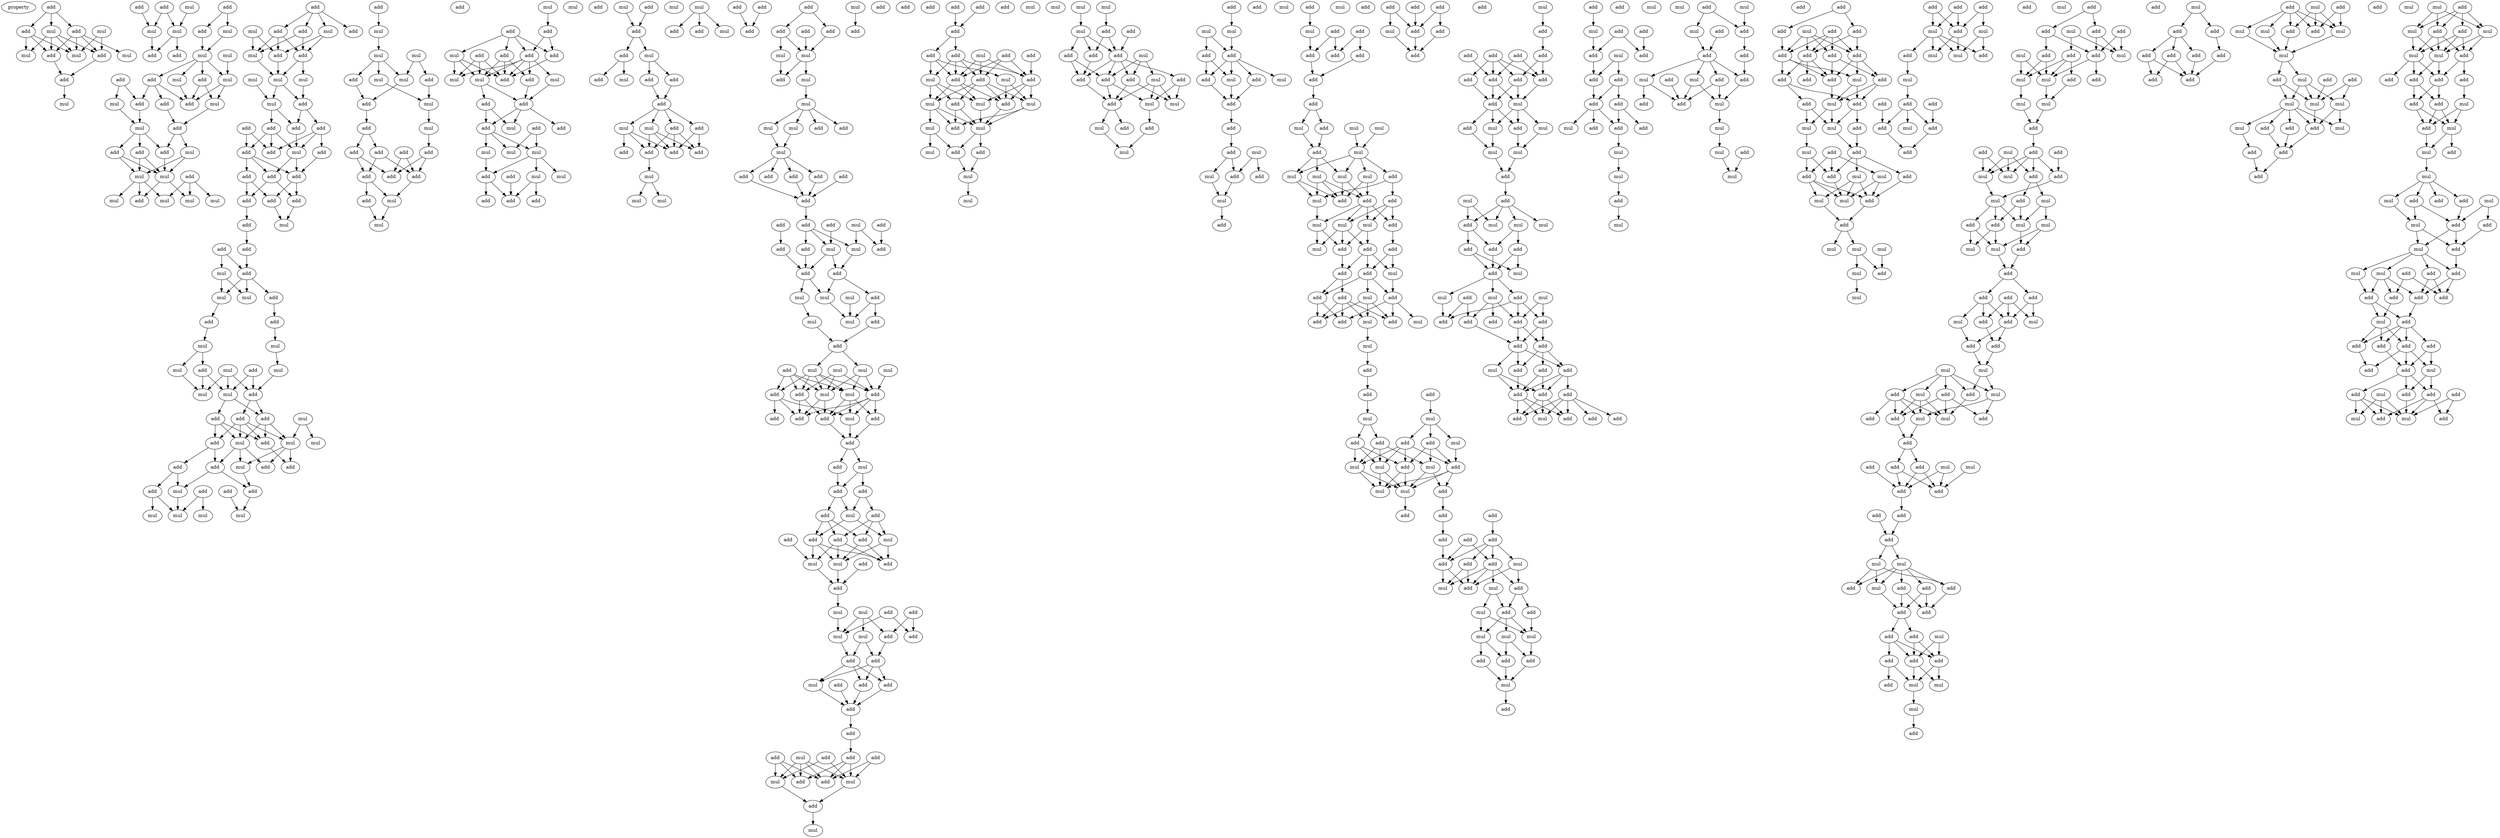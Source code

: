 digraph {
    node [fontcolor=black]
    property [mul=2,lf=1.3]
    0 [ label = add ];
    1 [ label = mul ];
    2 [ label = mul ];
    3 [ label = add ];
    4 [ label = add ];
    5 [ label = add ];
    6 [ label = mul ];
    7 [ label = add ];
    8 [ label = mul ];
    9 [ label = mul ];
    10 [ label = add ];
    11 [ label = mul ];
    12 [ label = add ];
    13 [ label = mul ];
    14 [ label = add ];
    15 [ label = mul ];
    16 [ label = mul ];
    17 [ label = add ];
    18 [ label = add ];
    19 [ label = add ];
    20 [ label = add ];
    21 [ label = mul ];
    22 [ label = mul ];
    23 [ label = mul ];
    24 [ label = add ];
    25 [ label = add ];
    26 [ label = mul ];
    27 [ label = add ];
    28 [ label = mul ];
    29 [ label = add ];
    30 [ label = add ];
    31 [ label = mul ];
    32 [ label = add ];
    33 [ label = mul ];
    34 [ label = mul ];
    35 [ label = add ];
    36 [ label = add ];
    37 [ label = add ];
    38 [ label = add ];
    39 [ label = mul ];
    40 [ label = add ];
    41 [ label = mul ];
    42 [ label = mul ];
    43 [ label = add ];
    44 [ label = mul ];
    45 [ label = mul ];
    46 [ label = mul ];
    47 [ label = mul ];
    48 [ label = add ];
    49 [ label = mul ];
    50 [ label = add ];
    51 [ label = add ];
    52 [ label = mul ];
    53 [ label = add ];
    54 [ label = add ];
    55 [ label = mul ];
    56 [ label = add ];
    57 [ label = mul ];
    58 [ label = mul ];
    59 [ label = mul ];
    60 [ label = mul ];
    61 [ label = add ];
    62 [ label = add ];
    63 [ label = add ];
    64 [ label = add ];
    65 [ label = add ];
    66 [ label = add ];
    67 [ label = add ];
    68 [ label = mul ];
    69 [ label = add ];
    70 [ label = add ];
    71 [ label = add ];
    72 [ label = add ];
    73 [ label = add ];
    74 [ label = add ];
    75 [ label = add ];
    76 [ label = add ];
    77 [ label = mul ];
    78 [ label = add ];
    79 [ label = add ];
    80 [ label = mul ];
    81 [ label = add ];
    82 [ label = mul ];
    83 [ label = mul ];
    84 [ label = add ];
    85 [ label = add ];
    86 [ label = add ];
    87 [ label = mul ];
    88 [ label = mul ];
    89 [ label = add ];
    90 [ label = mul ];
    91 [ label = mul ];
    92 [ label = add ];
    93 [ label = mul ];
    94 [ label = mul ];
    95 [ label = mul ];
    96 [ label = add ];
    97 [ label = add ];
    98 [ label = mul ];
    99 [ label = add ];
    100 [ label = add ];
    101 [ label = add ];
    102 [ label = mul ];
    103 [ label = mul ];
    104 [ label = mul ];
    105 [ label = add ];
    106 [ label = mul ];
    107 [ label = add ];
    108 [ label = add ];
    109 [ label = add ];
    110 [ label = add ];
    111 [ label = add ];
    112 [ label = add ];
    113 [ label = add ];
    114 [ label = mul ];
    115 [ label = add ];
    116 [ label = mul ];
    117 [ label = mul ];
    118 [ label = mul ];
    119 [ label = mul ];
    120 [ label = add ];
    121 [ label = mul ];
    122 [ label = add ];
    123 [ label = mul ];
    124 [ label = mul ];
    125 [ label = add ];
    126 [ label = mul ];
    127 [ label = mul ];
    128 [ label = add ];
    129 [ label = add ];
    130 [ label = mul ];
    131 [ label = add ];
    132 [ label = mul ];
    133 [ label = add ];
    134 [ label = add ];
    135 [ label = add ];
    136 [ label = add ];
    137 [ label = add ];
    138 [ label = add ];
    139 [ label = add ];
    140 [ label = mul ];
    141 [ label = add ];
    142 [ label = mul ];
    143 [ label = mul ];
    144 [ label = add ];
    145 [ label = add ];
    146 [ label = mul ];
    147 [ label = add ];
    148 [ label = add ];
    149 [ label = mul ];
    150 [ label = add ];
    151 [ label = add ];
    152 [ label = mul ];
    153 [ label = add ];
    154 [ label = add ];
    155 [ label = mul ];
    156 [ label = mul ];
    157 [ label = add ];
    158 [ label = add ];
    159 [ label = add ];
    160 [ label = add ];
    161 [ label = mul ];
    162 [ label = add ];
    163 [ label = mul ];
    164 [ label = mul ];
    165 [ label = mul ];
    166 [ label = mul ];
    167 [ label = add ];
    168 [ label = add ];
    169 [ label = mul ];
    170 [ label = add ];
    171 [ label = add ];
    172 [ label = add ];
    173 [ label = add ];
    174 [ label = mul ];
    175 [ label = add ];
    176 [ label = add ];
    177 [ label = add ];
    178 [ label = mul ];
    179 [ label = add ];
    180 [ label = add ];
    181 [ label = mul ];
    182 [ label = add ];
    183 [ label = add ];
    184 [ label = add ];
    185 [ label = mul ];
    186 [ label = mul ];
    187 [ label = add ];
    188 [ label = add ];
    189 [ label = add ];
    190 [ label = add ];
    191 [ label = add ];
    192 [ label = mul ];
    193 [ label = mul ];
    194 [ label = mul ];
    195 [ label = mul ];
    196 [ label = mul ];
    197 [ label = add ];
    198 [ label = add ];
    199 [ label = add ];
    200 [ label = mul ];
    201 [ label = add ];
    202 [ label = add ];
    203 [ label = add ];
    204 [ label = mul ];
    205 [ label = add ];
    206 [ label = add ];
    207 [ label = add ];
    208 [ label = add ];
    209 [ label = mul ];
    210 [ label = mul ];
    211 [ label = add ];
    212 [ label = mul ];
    213 [ label = mul ];
    214 [ label = mul ];
    215 [ label = add ];
    216 [ label = add ];
    217 [ label = mul ];
    218 [ label = add ];
    219 [ label = mul ];
    220 [ label = add ];
    221 [ label = add ];
    222 [ label = add ];
    223 [ label = add ];
    224 [ label = add ];
    225 [ label = add ];
    226 [ label = add ];
    227 [ label = add ];
    228 [ label = add ];
    229 [ label = mul ];
    230 [ label = add ];
    231 [ label = mul ];
    232 [ label = add ];
    233 [ label = add ];
    234 [ label = add ];
    235 [ label = mul ];
    236 [ label = add ];
    237 [ label = add ];
    238 [ label = mul ];
    239 [ label = mul ];
    240 [ label = add ];
    241 [ label = add ];
    242 [ label = mul ];
    243 [ label = mul ];
    244 [ label = add ];
    245 [ label = mul ];
    246 [ label = add ];
    247 [ label = add ];
    248 [ label = mul ];
    249 [ label = mul ];
    250 [ label = mul ];
    251 [ label = mul ];
    252 [ label = add ];
    253 [ label = mul ];
    254 [ label = add ];
    255 [ label = add ];
    256 [ label = mul ];
    257 [ label = add ];
    258 [ label = mul ];
    259 [ label = add ];
    260 [ label = add ];
    261 [ label = add ];
    262 [ label = add ];
    263 [ label = add ];
    264 [ label = mul ];
    265 [ label = add ];
    266 [ label = add ];
    267 [ label = add ];
    268 [ label = add ];
    269 [ label = mul ];
    270 [ label = add ];
    271 [ label = add ];
    272 [ label = add ];
    273 [ label = add ];
    274 [ label = mul ];
    275 [ label = mul ];
    276 [ label = mul ];
    277 [ label = add ];
    278 [ label = add ];
    279 [ label = add ];
    280 [ label = add ];
    281 [ label = mul ];
    282 [ label = add ];
    283 [ label = mul ];
    284 [ label = add ];
    285 [ label = add ];
    286 [ label = mul ];
    287 [ label = mul ];
    288 [ label = add ];
    289 [ label = add ];
    290 [ label = add ];
    291 [ label = add ];
    292 [ label = mul ];
    293 [ label = add ];
    294 [ label = add ];
    295 [ label = add ];
    296 [ label = add ];
    297 [ label = add ];
    298 [ label = mul ];
    299 [ label = add ];
    300 [ label = add ];
    301 [ label = add ];
    302 [ label = mul ];
    303 [ label = add ];
    304 [ label = mul ];
    305 [ label = add ];
    306 [ label = add ];
    307 [ label = mul ];
    308 [ label = add ];
    309 [ label = add ];
    310 [ label = add ];
    311 [ label = add ];
    312 [ label = mul ];
    313 [ label = add ];
    314 [ label = add ];
    315 [ label = add ];
    316 [ label = add ];
    317 [ label = mul ];
    318 [ label = mul ];
    319 [ label = add ];
    320 [ label = add ];
    321 [ label = mul ];
    322 [ label = add ];
    323 [ label = mul ];
    324 [ label = add ];
    325 [ label = mul ];
    326 [ label = add ];
    327 [ label = mul ];
    328 [ label = mul ];
    329 [ label = add ];
    330 [ label = mul ];
    331 [ label = add ];
    332 [ label = add ];
    333 [ label = mul ];
    334 [ label = mul ];
    335 [ label = mul ];
    336 [ label = mul ];
    337 [ label = mul ];
    338 [ label = mul ];
    339 [ label = add ];
    340 [ label = mul ];
    341 [ label = add ];
    342 [ label = add ];
    343 [ label = add ];
    344 [ label = mul ];
    345 [ label = add ];
    346 [ label = add ];
    347 [ label = add ];
    348 [ label = add ];
    349 [ label = add ];
    350 [ label = mul ];
    351 [ label = mul ];
    352 [ label = mul ];
    353 [ label = add ];
    354 [ label = add ];
    355 [ label = add ];
    356 [ label = mul ];
    357 [ label = mul ];
    358 [ label = add ];
    359 [ label = mul ];
    360 [ label = mul ];
    361 [ label = add ];
    362 [ label = add ];
    363 [ label = add ];
    364 [ label = add ];
    365 [ label = mul ];
    366 [ label = mul ];
    367 [ label = add ];
    368 [ label = add ];
    369 [ label = add ];
    370 [ label = mul ];
    371 [ label = mul ];
    372 [ label = add ];
    373 [ label = mul ];
    374 [ label = add ];
    375 [ label = add ];
    376 [ label = mul ];
    377 [ label = add ];
    378 [ label = add ];
    379 [ label = mul ];
    380 [ label = add ];
    381 [ label = add ];
    382 [ label = mul ];
    383 [ label = add ];
    384 [ label = add ];
    385 [ label = add ];
    386 [ label = add ];
    387 [ label = add ];
    388 [ label = mul ];
    389 [ label = add ];
    390 [ label = mul ];
    391 [ label = mul ];
    392 [ label = mul ];
    393 [ label = add ];
    394 [ label = mul ];
    395 [ label = mul ];
    396 [ label = mul ];
    397 [ label = mul ];
    398 [ label = add ];
    399 [ label = add ];
    400 [ label = add ];
    401 [ label = add ];
    402 [ label = mul ];
    403 [ label = mul ];
    404 [ label = mul ];
    405 [ label = add ];
    406 [ label = mul ];
    407 [ label = add ];
    408 [ label = add ];
    409 [ label = mul ];
    410 [ label = add ];
    411 [ label = add ];
    412 [ label = mul ];
    413 [ label = add ];
    414 [ label = add ];
    415 [ label = add ];
    416 [ label = add ];
    417 [ label = mul ];
    418 [ label = mul ];
    419 [ label = mul ];
    420 [ label = add ];
    421 [ label = add ];
    422 [ label = add ];
    423 [ label = mul ];
    424 [ label = add ];
    425 [ label = add ];
    426 [ label = add ];
    427 [ label = mul ];
    428 [ label = mul ];
    429 [ label = mul ];
    430 [ label = add ];
    431 [ label = add ];
    432 [ label = add ];
    433 [ label = add ];
    434 [ label = mul ];
    435 [ label = mul ];
    436 [ label = add ];
    437 [ label = mul ];
    438 [ label = add ];
    439 [ label = mul ];
    440 [ label = add ];
    441 [ label = mul ];
    442 [ label = add ];
    443 [ label = add ];
    444 [ label = add ];
    445 [ label = add ];
    446 [ label = add ];
    447 [ label = add ];
    448 [ label = add ];
    449 [ label = add ];
    450 [ label = mul ];
    451 [ label = add ];
    452 [ label = mul ];
    453 [ label = add ];
    454 [ label = mul ];
    455 [ label = add ];
    456 [ label = add ];
    457 [ label = add ];
    458 [ label = mul ];
    459 [ label = add ];
    460 [ label = mul ];
    461 [ label = mul ];
    462 [ label = mul ];
    463 [ label = add ];
    464 [ label = add ];
    465 [ label = add ];
    466 [ label = mul ];
    467 [ label = add ];
    468 [ label = add ];
    469 [ label = add ];
    470 [ label = add ];
    471 [ label = add ];
    472 [ label = add ];
    473 [ label = mul ];
    474 [ label = add ];
    475 [ label = add ];
    476 [ label = mul ];
    477 [ label = add ];
    478 [ label = add ];
    479 [ label = add ];
    480 [ label = add ];
    481 [ label = add ];
    482 [ label = add ];
    483 [ label = add ];
    484 [ label = add ];
    485 [ label = add ];
    486 [ label = mul ];
    487 [ label = add ];
    488 [ label = add ];
    489 [ label = mul ];
    490 [ label = mul ];
    491 [ label = add ];
    492 [ label = mul ];
    493 [ label = mul ];
    494 [ label = add ];
    495 [ label = mul ];
    496 [ label = add ];
    497 [ label = add ];
    498 [ label = mul ];
    499 [ label = mul ];
    500 [ label = mul ];
    501 [ label = add ];
    502 [ label = add ];
    503 [ label = add ];
    504 [ label = add ];
    505 [ label = mul ];
    506 [ label = mul ];
    507 [ label = add ];
    508 [ label = add ];
    509 [ label = mul ];
    510 [ label = mul ];
    511 [ label = add ];
    512 [ label = add ];
    513 [ label = add ];
    514 [ label = add ];
    515 [ label = add ];
    516 [ label = add ];
    517 [ label = add ];
    518 [ label = add ];
    519 [ label = add ];
    520 [ label = add ];
    521 [ label = mul ];
    522 [ label = add ];
    523 [ label = add ];
    524 [ label = add ];
    525 [ label = add ];
    526 [ label = add ];
    527 [ label = add ];
    528 [ label = mul ];
    529 [ label = add ];
    530 [ label = add ];
    531 [ label = add ];
    532 [ label = add ];
    533 [ label = mul ];
    534 [ label = add ];
    535 [ label = add ];
    536 [ label = mul ];
    537 [ label = add ];
    538 [ label = add ];
    539 [ label = add ];
    540 [ label = add ];
    541 [ label = mul ];
    542 [ label = add ];
    543 [ label = add ];
    544 [ label = add ];
    545 [ label = add ];
    546 [ label = mul ];
    547 [ label = mul ];
    548 [ label = add ];
    549 [ label = mul ];
    550 [ label = mul ];
    551 [ label = mul ];
    552 [ label = mul ];
    553 [ label = add ];
    554 [ label = add ];
    555 [ label = add ];
    556 [ label = mul ];
    557 [ label = add ];
    558 [ label = add ];
    559 [ label = add ];
    560 [ label = mul ];
    561 [ label = add ];
    562 [ label = mul ];
    563 [ label = add ];
    564 [ label = add ];
    565 [ label = add ];
    566 [ label = add ];
    567 [ label = mul ];
    568 [ label = mul ];
    569 [ label = mul ];
    570 [ label = add ];
    571 [ label = add ];
    572 [ label = mul ];
    573 [ label = add ];
    574 [ label = add ];
    575 [ label = add ];
    576 [ label = mul ];
    577 [ label = add ];
    578 [ label = add ];
    579 [ label = add ];
    580 [ label = add ];
    581 [ label = add ];
    582 [ label = add ];
    583 [ label = mul ];
    584 [ label = add ];
    585 [ label = add ];
    586 [ label = add ];
    587 [ label = mul ];
    588 [ label = add ];
    589 [ label = mul ];
    590 [ label = mul ];
    591 [ label = add ];
    592 [ label = mul ];
    593 [ label = add ];
    594 [ label = add ];
    595 [ label = add ];
    596 [ label = add ];
    597 [ label = add ];
    598 [ label = mul ];
    599 [ label = mul ];
    600 [ label = mul ];
    601 [ label = mul ];
    602 [ label = add ];
    603 [ label = add ];
    604 [ label = mul ];
    605 [ label = mul ];
    606 [ label = mul ];
    607 [ label = add ];
    608 [ label = mul ];
    609 [ label = mul ];
    610 [ label = add ];
    611 [ label = add ];
    612 [ label = add ];
    613 [ label = add ];
    614 [ label = mul ];
    615 [ label = mul ];
    616 [ label = add ];
    617 [ label = mul ];
    618 [ label = mul ];
    619 [ label = add ];
    620 [ label = add ];
    621 [ label = mul ];
    622 [ label = add ];
    623 [ label = add ];
    624 [ label = add ];
    625 [ label = mul ];
    626 [ label = add ];
    627 [ label = mul ];
    628 [ label = add ];
    629 [ label = add ];
    630 [ label = add ];
    631 [ label = add ];
    632 [ label = add ];
    633 [ label = add ];
    634 [ label = mul ];
    635 [ label = mul ];
    636 [ label = add ];
    637 [ label = mul ];
    638 [ label = add ];
    639 [ label = add ];
    640 [ label = add ];
    641 [ label = mul ];
    642 [ label = mul ];
    643 [ label = add ];
    644 [ label = mul ];
    645 [ label = mul ];
    646 [ label = add ];
    647 [ label = add ];
    648 [ label = add ];
    649 [ label = mul ];
    650 [ label = add ];
    651 [ label = add ];
    652 [ label = mul ];
    653 [ label = mul ];
    654 [ label = add ];
    655 [ label = mul ];
    656 [ label = mul ];
    657 [ label = add ];
    658 [ label = add ];
    659 [ label = mul ];
    660 [ label = mul ];
    661 [ label = add ];
    662 [ label = mul ];
    663 [ label = add ];
    664 [ label = mul ];
    665 [ label = add ];
    666 [ label = add ];
    667 [ label = add ];
    668 [ label = add ];
    669 [ label = mul ];
    670 [ label = add ];
    671 [ label = add ];
    672 [ label = mul ];
    673 [ label = add ];
    674 [ label = add ];
    675 [ label = mul ];
    676 [ label = mul ];
    677 [ label = mul ];
    678 [ label = mul ];
    679 [ label = add ];
    680 [ label = add ];
    681 [ label = add ];
    682 [ label = add ];
    683 [ label = mul ];
    684 [ label = add ];
    685 [ label = mul ];
    686 [ label = add ];
    687 [ label = add ];
    688 [ label = add ];
    689 [ label = add ];
    690 [ label = add ];
    691 [ label = mul ];
    692 [ label = mul ];
    693 [ label = add ];
    694 [ label = add ];
    695 [ label = add ];
    696 [ label = add ];
    697 [ label = add ];
    698 [ label = add ];
    699 [ label = mul ];
    700 [ label = mul ];
    701 [ label = mul ];
    702 [ label = add ];
    703 [ label = add ];
    704 [ label = add ];
    705 [ label = add ];
    706 [ label = add ];
    707 [ label = add ];
    708 [ label = mul ];
    709 [ label = add ];
    710 [ label = add ];
    711 [ label = add ];
    712 [ label = add ];
    713 [ label = add ];
    714 [ label = add ];
    715 [ label = mul ];
    716 [ label = mul ];
    717 [ label = mul ];
    718 [ label = add ];
    719 [ label = mul ];
    720 [ label = add ];
    721 [ label = add ];
    722 [ label = add ];
    723 [ label = add ];
    724 [ label = add ];
    725 [ label = add ];
    726 [ label = add ];
    727 [ label = add ];
    728 [ label = add ];
    729 [ label = mul ];
    730 [ label = add ];
    731 [ label = add ];
    732 [ label = mul ];
    733 [ label = mul ];
    734 [ label = add ];
    735 [ label = mul ];
    736 [ label = mul ];
    737 [ label = add ];
    738 [ label = add ];
    739 [ label = add ];
    740 [ label = mul ];
    741 [ label = mul ];
    742 [ label = mul ];
    743 [ label = mul ];
    744 [ label = add ];
    745 [ label = add ];
    746 [ label = mul ];
    747 [ label = mul ];
    748 [ label = add ];
    749 [ label = add ];
    750 [ label = add ];
    751 [ label = add ];
    752 [ label = add ];
    753 [ label = mul ];
    754 [ label = mul ];
    755 [ label = add ];
    756 [ label = mul ];
    757 [ label = mul ];
    758 [ label = add ];
    759 [ label = add ];
    760 [ label = mul ];
    761 [ label = mul ];
    762 [ label = add ];
    763 [ label = add ];
    764 [ label = add ];
    765 [ label = add ];
    766 [ label = add ];
    767 [ label = add ];
    768 [ label = add ];
    769 [ label = mul ];
    770 [ label = add ];
    771 [ label = mul ];
    772 [ label = add ];
    773 [ label = mul ];
    774 [ label = mul ];
    775 [ label = mul ];
    776 [ label = add ];
    777 [ label = add ];
    778 [ label = mul ];
    779 [ label = add ];
    780 [ label = mul ];
    781 [ label = add ];
    782 [ label = add ];
    783 [ label = add ];
    784 [ label = mul ];
    785 [ label = add ];
    786 [ label = add ];
    787 [ label = add ];
    788 [ label = mul ];
    789 [ label = mul ];
    790 [ label = add ];
    791 [ label = add ];
    792 [ label = add ];
    793 [ label = add ];
    794 [ label = add ];
    795 [ label = mul ];
    796 [ label = add ];
    797 [ label = add ];
    798 [ label = add ];
    799 [ label = add ];
    800 [ label = add ];
    801 [ label = add ];
    802 [ label = mul ];
    803 [ label = add ];
    804 [ label = mul ];
    805 [ label = add ];
    806 [ label = add ];
    807 [ label = add ];
    808 [ label = add ];
    809 [ label = add ];
    810 [ label = mul ];
    811 [ label = mul ];
    0 -> 1 [ name = 0 ];
    0 -> 3 [ name = 1 ];
    0 -> 4 [ name = 2 ];
    1 -> 5 [ name = 3 ];
    1 -> 6 [ name = 4 ];
    1 -> 7 [ name = 5 ];
    1 -> 8 [ name = 6 ];
    2 -> 5 [ name = 7 ];
    2 -> 6 [ name = 8 ];
    3 -> 6 [ name = 9 ];
    3 -> 7 [ name = 10 ];
    3 -> 8 [ name = 11 ];
    4 -> 5 [ name = 12 ];
    4 -> 6 [ name = 13 ];
    4 -> 7 [ name = 14 ];
    4 -> 9 [ name = 15 ];
    5 -> 10 [ name = 16 ];
    7 -> 10 [ name = 17 ];
    10 -> 11 [ name = 18 ];
    12 -> 15 [ name = 19 ];
    12 -> 16 [ name = 20 ];
    13 -> 16 [ name = 21 ];
    14 -> 15 [ name = 22 ];
    15 -> 17 [ name = 23 ];
    16 -> 17 [ name = 24 ];
    16 -> 18 [ name = 25 ];
    19 -> 20 [ name = 26 ];
    19 -> 21 [ name = 27 ];
    20 -> 22 [ name = 28 ];
    21 -> 22 [ name = 29 ];
    22 -> 24 [ name = 30 ];
    22 -> 25 [ name = 31 ];
    22 -> 26 [ name = 32 ];
    22 -> 28 [ name = 33 ];
    23 -> 28 [ name = 34 ];
    24 -> 29 [ name = 35 ];
    24 -> 30 [ name = 36 ];
    24 -> 32 [ name = 37 ];
    25 -> 30 [ name = 38 ];
    25 -> 31 [ name = 39 ];
    26 -> 30 [ name = 40 ];
    27 -> 32 [ name = 41 ];
    27 -> 33 [ name = 42 ];
    28 -> 30 [ name = 43 ];
    28 -> 31 [ name = 44 ];
    29 -> 35 [ name = 45 ];
    31 -> 35 [ name = 46 ];
    32 -> 34 [ name = 47 ];
    33 -> 34 [ name = 48 ];
    34 -> 36 [ name = 49 ];
    34 -> 37 [ name = 50 ];
    34 -> 38 [ name = 51 ];
    35 -> 37 [ name = 52 ];
    35 -> 39 [ name = 53 ];
    36 -> 41 [ name = 54 ];
    36 -> 42 [ name = 55 ];
    37 -> 42 [ name = 56 ];
    38 -> 41 [ name = 57 ];
    38 -> 42 [ name = 58 ];
    39 -> 41 [ name = 59 ];
    39 -> 42 [ name = 60 ];
    40 -> 44 [ name = 61 ];
    40 -> 45 [ name = 62 ];
    40 -> 47 [ name = 63 ];
    41 -> 43 [ name = 64 ];
    41 -> 46 [ name = 65 ];
    41 -> 47 [ name = 66 ];
    42 -> 43 [ name = 67 ];
    42 -> 45 [ name = 68 ];
    48 -> 50 [ name = 69 ];
    48 -> 51 [ name = 70 ];
    48 -> 52 [ name = 71 ];
    48 -> 53 [ name = 72 ];
    49 -> 55 [ name = 73 ];
    49 -> 56 [ name = 74 ];
    50 -> 54 [ name = 75 ];
    50 -> 55 [ name = 76 ];
    51 -> 54 [ name = 77 ];
    51 -> 55 [ name = 78 ];
    51 -> 56 [ name = 79 ];
    52 -> 54 [ name = 80 ];
    52 -> 56 [ name = 81 ];
    54 -> 57 [ name = 82 ];
    54 -> 59 [ name = 83 ];
    55 -> 59 [ name = 84 ];
    56 -> 59 [ name = 85 ];
    57 -> 61 [ name = 86 ];
    58 -> 60 [ name = 87 ];
    59 -> 60 [ name = 88 ];
    59 -> 61 [ name = 89 ];
    60 -> 64 [ name = 90 ];
    60 -> 65 [ name = 91 ];
    61 -> 63 [ name = 92 ];
    61 -> 64 [ name = 93 ];
    62 -> 66 [ name = 94 ];
    62 -> 69 [ name = 95 ];
    63 -> 67 [ name = 96 ];
    63 -> 68 [ name = 97 ];
    63 -> 69 [ name = 98 ];
    64 -> 68 [ name = 99 ];
    65 -> 66 [ name = 100 ];
    65 -> 68 [ name = 101 ];
    65 -> 69 [ name = 102 ];
    66 -> 70 [ name = 103 ];
    66 -> 71 [ name = 104 ];
    66 -> 72 [ name = 105 ];
    67 -> 70 [ name = 106 ];
    68 -> 70 [ name = 107 ];
    68 -> 72 [ name = 108 ];
    70 -> 73 [ name = 109 ];
    70 -> 74 [ name = 110 ];
    71 -> 73 [ name = 111 ];
    71 -> 75 [ name = 112 ];
    72 -> 74 [ name = 113 ];
    72 -> 75 [ name = 114 ];
    73 -> 77 [ name = 115 ];
    74 -> 77 [ name = 116 ];
    75 -> 76 [ name = 117 ];
    76 -> 78 [ name = 118 ];
    78 -> 81 [ name = 119 ];
    79 -> 80 [ name = 120 ];
    79 -> 81 [ name = 121 ];
    80 -> 82 [ name = 122 ];
    80 -> 83 [ name = 123 ];
    81 -> 82 [ name = 124 ];
    81 -> 83 [ name = 125 ];
    81 -> 84 [ name = 126 ];
    82 -> 85 [ name = 127 ];
    84 -> 86 [ name = 128 ];
    85 -> 88 [ name = 129 ];
    86 -> 87 [ name = 130 ];
    87 -> 93 [ name = 131 ];
    88 -> 91 [ name = 132 ];
    88 -> 92 [ name = 133 ];
    89 -> 94 [ name = 134 ];
    89 -> 96 [ name = 135 ];
    90 -> 94 [ name = 136 ];
    90 -> 95 [ name = 137 ];
    90 -> 96 [ name = 138 ];
    91 -> 95 [ name = 139 ];
    92 -> 94 [ name = 140 ];
    92 -> 95 [ name = 141 ];
    93 -> 96 [ name = 142 ];
    94 -> 99 [ name = 143 ];
    94 -> 100 [ name = 144 ];
    96 -> 97 [ name = 145 ];
    96 -> 100 [ name = 146 ];
    97 -> 101 [ name = 147 ];
    97 -> 102 [ name = 148 ];
    97 -> 103 [ name = 149 ];
    97 -> 105 [ name = 150 ];
    98 -> 103 [ name = 151 ];
    98 -> 104 [ name = 152 ];
    99 -> 101 [ name = 153 ];
    99 -> 102 [ name = 154 ];
    99 -> 105 [ name = 155 ];
    100 -> 101 [ name = 156 ];
    100 -> 102 [ name = 157 ];
    100 -> 103 [ name = 158 ];
    101 -> 107 [ name = 159 ];
    102 -> 106 [ name = 160 ];
    102 -> 109 [ name = 161 ];
    102 -> 110 [ name = 162 ];
    103 -> 106 [ name = 163 ];
    103 -> 107 [ name = 164 ];
    103 -> 110 [ name = 165 ];
    105 -> 108 [ name = 166 ];
    105 -> 109 [ name = 167 ];
    106 -> 112 [ name = 168 ];
    108 -> 113 [ name = 169 ];
    108 -> 114 [ name = 170 ];
    109 -> 112 [ name = 171 ];
    109 -> 114 [ name = 172 ];
    111 -> 117 [ name = 173 ];
    111 -> 118 [ name = 174 ];
    112 -> 119 [ name = 175 ];
    113 -> 116 [ name = 176 ];
    113 -> 117 [ name = 177 ];
    114 -> 117 [ name = 178 ];
    115 -> 119 [ name = 179 ];
    120 -> 121 [ name = 180 ];
    121 -> 124 [ name = 181 ];
    123 -> 127 [ name = 182 ];
    123 -> 128 [ name = 183 ];
    124 -> 125 [ name = 184 ];
    124 -> 126 [ name = 185 ];
    124 -> 127 [ name = 186 ];
    125 -> 129 [ name = 187 ];
    126 -> 130 [ name = 188 ];
    127 -> 129 [ name = 189 ];
    128 -> 130 [ name = 190 ];
    129 -> 131 [ name = 191 ];
    130 -> 132 [ name = 192 ];
    131 -> 135 [ name = 193 ];
    131 -> 136 [ name = 194 ];
    132 -> 134 [ name = 195 ];
    133 -> 138 [ name = 196 ];
    133 -> 139 [ name = 197 ];
    134 -> 138 [ name = 198 ];
    134 -> 139 [ name = 199 ];
    135 -> 137 [ name = 200 ];
    135 -> 138 [ name = 201 ];
    136 -> 137 [ name = 202 ];
    136 -> 139 [ name = 203 ];
    137 -> 140 [ name = 204 ];
    137 -> 141 [ name = 205 ];
    139 -> 140 [ name = 206 ];
    140 -> 142 [ name = 207 ];
    141 -> 142 [ name = 208 ];
    143 -> 145 [ name = 209 ];
    144 -> 147 [ name = 210 ];
    144 -> 149 [ name = 211 ];
    144 -> 150 [ name = 212 ];
    144 -> 151 [ name = 213 ];
    145 -> 147 [ name = 214 ];
    145 -> 151 [ name = 215 ];
    147 -> 152 [ name = 216 ];
    147 -> 153 [ name = 217 ];
    147 -> 154 [ name = 218 ];
    147 -> 155 [ name = 219 ];
    147 -> 156 [ name = 220 ];
    148 -> 154 [ name = 221 ];
    148 -> 155 [ name = 222 ];
    148 -> 156 [ name = 223 ];
    149 -> 154 [ name = 224 ];
    149 -> 155 [ name = 225 ];
    149 -> 156 [ name = 226 ];
    150 -> 153 [ name = 227 ];
    150 -> 154 [ name = 228 ];
    150 -> 156 [ name = 229 ];
    151 -> 154 [ name = 230 ];
    152 -> 158 [ name = 231 ];
    153 -> 158 [ name = 232 ];
    156 -> 157 [ name = 233 ];
    156 -> 158 [ name = 234 ];
    157 -> 161 [ name = 235 ];
    157 -> 162 [ name = 236 ];
    158 -> 160 [ name = 237 ];
    158 -> 161 [ name = 238 ];
    158 -> 162 [ name = 239 ];
    159 -> 163 [ name = 240 ];
    159 -> 165 [ name = 241 ];
    162 -> 163 [ name = 242 ];
    162 -> 164 [ name = 243 ];
    162 -> 165 [ name = 244 ];
    163 -> 166 [ name = 245 ];
    163 -> 167 [ name = 246 ];
    163 -> 169 [ name = 247 ];
    164 -> 167 [ name = 248 ];
    166 -> 171 [ name = 249 ];
    166 -> 172 [ name = 250 ];
    167 -> 170 [ name = 251 ];
    167 -> 171 [ name = 252 ];
    168 -> 171 [ name = 253 ];
    174 -> 176 [ name = 254 ];
    175 -> 176 [ name = 255 ];
    176 -> 177 [ name = 256 ];
    176 -> 178 [ name = 257 ];
    177 -> 180 [ name = 258 ];
    177 -> 181 [ name = 259 ];
    178 -> 179 [ name = 260 ];
    178 -> 182 [ name = 261 ];
    179 -> 183 [ name = 262 ];
    182 -> 183 [ name = 263 ];
    183 -> 184 [ name = 264 ];
    183 -> 185 [ name = 265 ];
    183 -> 186 [ name = 266 ];
    183 -> 187 [ name = 267 ];
    184 -> 190 [ name = 268 ];
    184 -> 191 [ name = 269 ];
    185 -> 188 [ name = 270 ];
    185 -> 189 [ name = 271 ];
    185 -> 190 [ name = 272 ];
    186 -> 189 [ name = 273 ];
    186 -> 190 [ name = 274 ];
    186 -> 191 [ name = 275 ];
    187 -> 189 [ name = 276 ];
    187 -> 190 [ name = 277 ];
    187 -> 191 [ name = 278 ];
    189 -> 192 [ name = 279 ];
    192 -> 194 [ name = 280 ];
    192 -> 195 [ name = 281 ];
    196 -> 198 [ name = 282 ];
    196 -> 199 [ name = 283 ];
    196 -> 200 [ name = 284 ];
    197 -> 202 [ name = 285 ];
    201 -> 202 [ name = 286 ];
    203 -> 205 [ name = 287 ];
    203 -> 207 [ name = 288 ];
    204 -> 208 [ name = 289 ];
    205 -> 209 [ name = 290 ];
    205 -> 210 [ name = 291 ];
    206 -> 209 [ name = 292 ];
    207 -> 209 [ name = 293 ];
    209 -> 211 [ name = 294 ];
    209 -> 212 [ name = 295 ];
    210 -> 211 [ name = 296 ];
    212 -> 213 [ name = 297 ];
    213 -> 214 [ name = 298 ];
    213 -> 216 [ name = 299 ];
    213 -> 217 [ name = 300 ];
    213 -> 218 [ name = 301 ];
    214 -> 219 [ name = 302 ];
    217 -> 219 [ name = 303 ];
    219 -> 220 [ name = 304 ];
    219 -> 221 [ name = 305 ];
    219 -> 222 [ name = 306 ];
    219 -> 224 [ name = 307 ];
    220 -> 225 [ name = 308 ];
    221 -> 225 [ name = 309 ];
    223 -> 225 [ name = 310 ];
    224 -> 225 [ name = 311 ];
    225 -> 230 [ name = 312 ];
    226 -> 234 [ name = 313 ];
    227 -> 235 [ name = 314 ];
    228 -> 232 [ name = 315 ];
    229 -> 231 [ name = 316 ];
    229 -> 232 [ name = 317 ];
    230 -> 231 [ name = 318 ];
    230 -> 233 [ name = 319 ];
    230 -> 235 [ name = 320 ];
    231 -> 237 [ name = 321 ];
    233 -> 236 [ name = 322 ];
    234 -> 236 [ name = 323 ];
    235 -> 236 [ name = 324 ];
    235 -> 237 [ name = 325 ];
    236 -> 238 [ name = 326 ];
    236 -> 239 [ name = 327 ];
    237 -> 239 [ name = 328 ];
    237 -> 241 [ name = 329 ];
    238 -> 245 [ name = 330 ];
    239 -> 243 [ name = 331 ];
    241 -> 243 [ name = 332 ];
    241 -> 244 [ name = 333 ];
    242 -> 243 [ name = 334 ];
    244 -> 246 [ name = 335 ];
    245 -> 246 [ name = 336 ];
    246 -> 249 [ name = 337 ];
    246 -> 250 [ name = 338 ];
    247 -> 252 [ name = 339 ];
    247 -> 253 [ name = 340 ];
    247 -> 254 [ name = 341 ];
    247 -> 256 [ name = 342 ];
    248 -> 252 [ name = 343 ];
    248 -> 255 [ name = 344 ];
    248 -> 256 [ name = 345 ];
    249 -> 253 [ name = 346 ];
    249 -> 255 [ name = 347 ];
    249 -> 256 [ name = 348 ];
    250 -> 252 [ name = 349 ];
    250 -> 253 [ name = 350 ];
    250 -> 254 [ name = 351 ];
    250 -> 255 [ name = 352 ];
    250 -> 256 [ name = 353 ];
    251 -> 255 [ name = 354 ];
    252 -> 260 [ name = 355 ];
    252 -> 261 [ name = 356 ];
    253 -> 258 [ name = 357 ];
    253 -> 259 [ name = 358 ];
    253 -> 261 [ name = 359 ];
    254 -> 257 [ name = 360 ];
    254 -> 258 [ name = 361 ];
    254 -> 260 [ name = 362 ];
    255 -> 258 [ name = 363 ];
    255 -> 259 [ name = 364 ];
    255 -> 260 [ name = 365 ];
    255 -> 261 [ name = 366 ];
    256 -> 260 [ name = 367 ];
    256 -> 261 [ name = 368 ];
    258 -> 262 [ name = 369 ];
    259 -> 262 [ name = 370 ];
    261 -> 262 [ name = 371 ];
    262 -> 263 [ name = 372 ];
    262 -> 264 [ name = 373 ];
    263 -> 265 [ name = 374 ];
    264 -> 265 [ name = 375 ];
    264 -> 266 [ name = 376 ];
    265 -> 267 [ name = 377 ];
    265 -> 269 [ name = 378 ];
    266 -> 268 [ name = 379 ];
    266 -> 269 [ name = 380 ];
    267 -> 270 [ name = 381 ];
    267 -> 271 [ name = 382 ];
    267 -> 273 [ name = 383 ];
    268 -> 270 [ name = 384 ];
    268 -> 271 [ name = 385 ];
    268 -> 274 [ name = 386 ];
    269 -> 273 [ name = 387 ];
    269 -> 274 [ name = 388 ];
    270 -> 276 [ name = 389 ];
    270 -> 278 [ name = 390 ];
    271 -> 275 [ name = 391 ];
    271 -> 276 [ name = 392 ];
    271 -> 278 [ name = 393 ];
    272 -> 275 [ name = 394 ];
    273 -> 275 [ name = 395 ];
    273 -> 276 [ name = 396 ];
    273 -> 278 [ name = 397 ];
    274 -> 276 [ name = 398 ];
    274 -> 278 [ name = 399 ];
    275 -> 279 [ name = 400 ];
    276 -> 279 [ name = 401 ];
    277 -> 279 [ name = 402 ];
    279 -> 283 [ name = 403 ];
    280 -> 285 [ name = 404 ];
    280 -> 287 [ name = 405 ];
    281 -> 284 [ name = 406 ];
    281 -> 286 [ name = 407 ];
    281 -> 287 [ name = 408 ];
    282 -> 284 [ name = 409 ];
    282 -> 285 [ name = 410 ];
    283 -> 287 [ name = 411 ];
    284 -> 289 [ name = 412 ];
    286 -> 288 [ name = 413 ];
    286 -> 289 [ name = 414 ];
    287 -> 288 [ name = 415 ];
    288 -> 290 [ name = 416 ];
    288 -> 292 [ name = 417 ];
    288 -> 293 [ name = 418 ];
    289 -> 290 [ name = 419 ];
    289 -> 292 [ name = 420 ];
    289 -> 293 [ name = 421 ];
    290 -> 294 [ name = 422 ];
    291 -> 294 [ name = 423 ];
    292 -> 294 [ name = 424 ];
    293 -> 294 [ name = 425 ];
    294 -> 295 [ name = 426 ];
    295 -> 297 [ name = 427 ];
    296 -> 301 [ name = 428 ];
    296 -> 302 [ name = 429 ];
    296 -> 305 [ name = 430 ];
    297 -> 301 [ name = 431 ];
    297 -> 304 [ name = 432 ];
    297 -> 305 [ name = 433 ];
    298 -> 301 [ name = 434 ];
    298 -> 302 [ name = 435 ];
    298 -> 304 [ name = 436 ];
    298 -> 305 [ name = 437 ];
    299 -> 301 [ name = 438 ];
    299 -> 304 [ name = 439 ];
    300 -> 302 [ name = 440 ];
    300 -> 304 [ name = 441 ];
    302 -> 306 [ name = 442 ];
    304 -> 306 [ name = 443 ];
    306 -> 307 [ name = 444 ];
    308 -> 310 [ name = 445 ];
    309 -> 310 [ name = 446 ];
    310 -> 314 [ name = 447 ];
    310 -> 315 [ name = 448 ];
    311 -> 316 [ name = 449 ];
    312 -> 316 [ name = 450 ];
    312 -> 319 [ name = 451 ];
    312 -> 320 [ name = 452 ];
    313 -> 316 [ name = 453 ];
    313 -> 319 [ name = 454 ];
    313 -> 320 [ name = 455 ];
    314 -> 317 [ name = 456 ];
    314 -> 318 [ name = 457 ];
    314 -> 320 [ name = 458 ];
    315 -> 316 [ name = 459 ];
    315 -> 317 [ name = 460 ];
    315 -> 319 [ name = 461 ];
    315 -> 320 [ name = 462 ];
    316 -> 322 [ name = 463 ];
    316 -> 323 [ name = 464 ];
    316 -> 325 [ name = 465 ];
    317 -> 321 [ name = 466 ];
    317 -> 324 [ name = 467 ];
    317 -> 325 [ name = 468 ];
    318 -> 322 [ name = 469 ];
    318 -> 323 [ name = 470 ];
    319 -> 321 [ name = 471 ];
    319 -> 322 [ name = 472 ];
    319 -> 323 [ name = 473 ];
    319 -> 324 [ name = 474 ];
    320 -> 321 [ name = 475 ];
    320 -> 322 [ name = 476 ];
    320 -> 325 [ name = 477 ];
    321 -> 326 [ name = 478 ];
    321 -> 327 [ name = 479 ];
    321 -> 328 [ name = 480 ];
    322 -> 328 [ name = 481 ];
    323 -> 326 [ name = 482 ];
    323 -> 328 [ name = 483 ];
    324 -> 326 [ name = 484 ];
    324 -> 328 [ name = 485 ];
    325 -> 328 [ name = 486 ];
    327 -> 329 [ name = 487 ];
    327 -> 330 [ name = 488 ];
    328 -> 329 [ name = 489 ];
    328 -> 331 [ name = 490 ];
    329 -> 333 [ name = 491 ];
    331 -> 333 [ name = 492 ];
    333 -> 334 [ name = 493 ];
    337 -> 339 [ name = 494 ];
    338 -> 340 [ name = 495 ];
    339 -> 342 [ name = 496 ];
    339 -> 345 [ name = 497 ];
    340 -> 342 [ name = 498 ];
    340 -> 343 [ name = 499 ];
    340 -> 345 [ name = 500 ];
    341 -> 345 [ name = 501 ];
    342 -> 348 [ name = 502 ];
    343 -> 346 [ name = 503 ];
    343 -> 348 [ name = 504 ];
    344 -> 346 [ name = 505 ];
    344 -> 347 [ name = 506 ];
    344 -> 350 [ name = 507 ];
    345 -> 346 [ name = 508 ];
    345 -> 347 [ name = 509 ];
    345 -> 348 [ name = 510 ];
    345 -> 349 [ name = 511 ];
    346 -> 352 [ name = 512 ];
    346 -> 353 [ name = 513 ];
    347 -> 351 [ name = 514 ];
    347 -> 353 [ name = 515 ];
    348 -> 353 [ name = 516 ];
    349 -> 351 [ name = 517 ];
    349 -> 352 [ name = 518 ];
    350 -> 351 [ name = 519 ];
    350 -> 352 [ name = 520 ];
    350 -> 353 [ name = 521 ];
    352 -> 355 [ name = 522 ];
    353 -> 354 [ name = 523 ];
    353 -> 356 [ name = 524 ];
    355 -> 357 [ name = 525 ];
    356 -> 357 [ name = 526 ];
    358 -> 359 [ name = 527 ];
    359 -> 361 [ name = 528 ];
    360 -> 361 [ name = 529 ];
    360 -> 362 [ name = 530 ];
    361 -> 363 [ name = 531 ];
    361 -> 364 [ name = 532 ];
    361 -> 365 [ name = 533 ];
    361 -> 366 [ name = 534 ];
    362 -> 364 [ name = 535 ];
    362 -> 365 [ name = 536 ];
    363 -> 367 [ name = 537 ];
    364 -> 367 [ name = 538 ];
    365 -> 367 [ name = 539 ];
    367 -> 368 [ name = 540 ];
    368 -> 372 [ name = 541 ];
    371 -> 374 [ name = 542 ];
    371 -> 375 [ name = 543 ];
    372 -> 373 [ name = 544 ];
    372 -> 375 [ name = 545 ];
    373 -> 376 [ name = 546 ];
    375 -> 376 [ name = 547 ];
    376 -> 377 [ name = 548 ];
    378 -> 379 [ name = 549 ];
    379 -> 385 [ name = 550 ];
    380 -> 383 [ name = 551 ];
    380 -> 384 [ name = 552 ];
    381 -> 384 [ name = 553 ];
    381 -> 385 [ name = 554 ];
    383 -> 386 [ name = 555 ];
    385 -> 386 [ name = 556 ];
    386 -> 387 [ name = 557 ];
    387 -> 388 [ name = 558 ];
    387 -> 389 [ name = 559 ];
    388 -> 393 [ name = 560 ];
    389 -> 393 [ name = 561 ];
    390 -> 392 [ name = 562 ];
    391 -> 392 [ name = 563 ];
    392 -> 394 [ name = 564 ];
    392 -> 395 [ name = 565 ];
    392 -> 397 [ name = 566 ];
    392 -> 398 [ name = 567 ];
    393 -> 394 [ name = 568 ];
    393 -> 395 [ name = 569 ];
    393 -> 396 [ name = 570 ];
    394 -> 400 [ name = 571 ];
    394 -> 402 [ name = 572 ];
    395 -> 399 [ name = 573 ];
    395 -> 400 [ name = 574 ];
    396 -> 399 [ name = 575 ];
    396 -> 400 [ name = 576 ];
    396 -> 402 [ name = 577 ];
    397 -> 399 [ name = 578 ];
    397 -> 400 [ name = 579 ];
    398 -> 401 [ name = 580 ];
    398 -> 402 [ name = 581 ];
    399 -> 403 [ name = 582 ];
    399 -> 404 [ name = 583 ];
    399 -> 405 [ name = 584 ];
    399 -> 406 [ name = 585 ];
    401 -> 404 [ name = 586 ];
    401 -> 405 [ name = 587 ];
    401 -> 406 [ name = 588 ];
    402 -> 403 [ name = 589 ];
    403 -> 408 [ name = 590 ];
    403 -> 409 [ name = 591 ];
    404 -> 408 [ name = 592 ];
    404 -> 409 [ name = 593 ];
    404 -> 410 [ name = 594 ];
    405 -> 407 [ name = 595 ];
    406 -> 408 [ name = 596 ];
    406 -> 410 [ name = 597 ];
    407 -> 412 [ name = 598 ];
    407 -> 413 [ name = 599 ];
    408 -> 411 [ name = 600 ];
    410 -> 411 [ name = 601 ];
    410 -> 412 [ name = 602 ];
    410 -> 413 [ name = 603 ];
    411 -> 414 [ name = 604 ];
    411 -> 415 [ name = 605 ];
    412 -> 416 [ name = 606 ];
    413 -> 415 [ name = 607 ];
    413 -> 416 [ name = 608 ];
    413 -> 417 [ name = 609 ];
    414 -> 419 [ name = 610 ];
    414 -> 420 [ name = 611 ];
    414 -> 421 [ name = 612 ];
    414 -> 422 [ name = 613 ];
    415 -> 420 [ name = 614 ];
    415 -> 421 [ name = 615 ];
    416 -> 418 [ name = 616 ];
    416 -> 420 [ name = 617 ];
    416 -> 422 [ name = 618 ];
    417 -> 419 [ name = 619 ];
    417 -> 421 [ name = 620 ];
    417 -> 422 [ name = 621 ];
    419 -> 423 [ name = 622 ];
    423 -> 424 [ name = 623 ];
    424 -> 426 [ name = 624 ];
    425 -> 428 [ name = 625 ];
    426 -> 427 [ name = 626 ];
    427 -> 432 [ name = 627 ];
    427 -> 433 [ name = 628 ];
    428 -> 429 [ name = 629 ];
    428 -> 430 [ name = 630 ];
    428 -> 431 [ name = 631 ];
    429 -> 438 [ name = 632 ];
    430 -> 434 [ name = 633 ];
    430 -> 436 [ name = 634 ];
    430 -> 437 [ name = 635 ];
    430 -> 438 [ name = 636 ];
    431 -> 435 [ name = 637 ];
    431 -> 436 [ name = 638 ];
    431 -> 438 [ name = 639 ];
    432 -> 434 [ name = 640 ];
    432 -> 435 [ name = 641 ];
    432 -> 437 [ name = 642 ];
    433 -> 434 [ name = 643 ];
    433 -> 436 [ name = 644 ];
    433 -> 437 [ name = 645 ];
    434 -> 439 [ name = 646 ];
    434 -> 441 [ name = 647 ];
    435 -> 439 [ name = 648 ];
    435 -> 440 [ name = 649 ];
    436 -> 439 [ name = 650 ];
    436 -> 441 [ name = 651 ];
    437 -> 439 [ name = 652 ];
    437 -> 441 [ name = 653 ];
    438 -> 439 [ name = 654 ];
    438 -> 440 [ name = 655 ];
    438 -> 441 [ name = 656 ];
    439 -> 443 [ name = 657 ];
    440 -> 444 [ name = 658 ];
    442 -> 445 [ name = 659 ];
    444 -> 446 [ name = 660 ];
    445 -> 448 [ name = 661 ];
    445 -> 449 [ name = 662 ];
    445 -> 450 [ name = 663 ];
    445 -> 451 [ name = 664 ];
    446 -> 448 [ name = 665 ];
    447 -> 448 [ name = 666 ];
    447 -> 449 [ name = 667 ];
    448 -> 454 [ name = 668 ];
    448 -> 456 [ name = 669 ];
    449 -> 452 [ name = 670 ];
    449 -> 454 [ name = 671 ];
    449 -> 455 [ name = 672 ];
    449 -> 456 [ name = 673 ];
    450 -> 455 [ name = 674 ];
    450 -> 456 [ name = 675 ];
    451 -> 454 [ name = 676 ];
    451 -> 456 [ name = 677 ];
    452 -> 457 [ name = 678 ];
    452 -> 458 [ name = 679 ];
    455 -> 457 [ name = 680 ];
    455 -> 459 [ name = 681 ];
    457 -> 460 [ name = 682 ];
    457 -> 461 [ name = 683 ];
    457 -> 462 [ name = 684 ];
    458 -> 460 [ name = 685 ];
    458 -> 461 [ name = 686 ];
    459 -> 460 [ name = 687 ];
    460 -> 463 [ name = 688 ];
    461 -> 464 [ name = 689 ];
    461 -> 465 [ name = 690 ];
    462 -> 463 [ name = 691 ];
    462 -> 465 [ name = 692 ];
    463 -> 466 [ name = 693 ];
    464 -> 466 [ name = 694 ];
    465 -> 466 [ name = 695 ];
    466 -> 467 [ name = 696 ];
    468 -> 472 [ name = 697 ];
    468 -> 473 [ name = 698 ];
    469 -> 472 [ name = 699 ];
    470 -> 471 [ name = 700 ];
    470 -> 472 [ name = 701 ];
    471 -> 474 [ name = 702 ];
    472 -> 474 [ name = 703 ];
    473 -> 474 [ name = 704 ];
    476 -> 477 [ name = 705 ];
    477 -> 481 [ name = 706 ];
    478 -> 482 [ name = 707 ];
    478 -> 483 [ name = 708 ];
    478 -> 484 [ name = 709 ];
    478 -> 485 [ name = 710 ];
    479 -> 482 [ name = 711 ];
    479 -> 483 [ name = 712 ];
    480 -> 483 [ name = 713 ];
    481 -> 482 [ name = 714 ];
    481 -> 485 [ name = 715 ];
    482 -> 486 [ name = 716 ];
    483 -> 486 [ name = 717 ];
    483 -> 487 [ name = 718 ];
    484 -> 487 [ name = 719 ];
    485 -> 486 [ name = 720 ];
    485 -> 487 [ name = 721 ];
    486 -> 489 [ name = 722 ];
    486 -> 490 [ name = 723 ];
    486 -> 491 [ name = 724 ];
    487 -> 488 [ name = 725 ];
    487 -> 490 [ name = 726 ];
    487 -> 491 [ name = 727 ];
    488 -> 492 [ name = 728 ];
    489 -> 493 [ name = 729 ];
    490 -> 492 [ name = 730 ];
    491 -> 493 [ name = 731 ];
    492 -> 494 [ name = 732 ];
    493 -> 494 [ name = 733 ];
    494 -> 496 [ name = 734 ];
    495 -> 497 [ name = 735 ];
    495 -> 499 [ name = 736 ];
    496 -> 497 [ name = 737 ];
    496 -> 498 [ name = 738 ];
    496 -> 499 [ name = 739 ];
    496 -> 500 [ name = 740 ];
    497 -> 501 [ name = 741 ];
    497 -> 503 [ name = 742 ];
    498 -> 501 [ name = 743 ];
    498 -> 502 [ name = 744 ];
    501 -> 504 [ name = 745 ];
    502 -> 504 [ name = 746 ];
    502 -> 505 [ name = 747 ];
    503 -> 504 [ name = 748 ];
    503 -> 505 [ name = 749 ];
    504 -> 506 [ name = 750 ];
    504 -> 508 [ name = 751 ];
    504 -> 509 [ name = 752 ];
    506 -> 513 [ name = 753 ];
    506 -> 514 [ name = 754 ];
    506 -> 515 [ name = 755 ];
    507 -> 511 [ name = 756 ];
    507 -> 514 [ name = 757 ];
    508 -> 511 [ name = 758 ];
    508 -> 512 [ name = 759 ];
    508 -> 515 [ name = 760 ];
    509 -> 511 [ name = 761 ];
    510 -> 512 [ name = 762 ];
    510 -> 515 [ name = 763 ];
    512 -> 516 [ name = 764 ];
    512 -> 517 [ name = 765 ];
    514 -> 517 [ name = 766 ];
    515 -> 516 [ name = 767 ];
    515 -> 517 [ name = 768 ];
    516 -> 518 [ name = 769 ];
    516 -> 519 [ name = 770 ];
    516 -> 520 [ name = 771 ];
    517 -> 518 [ name = 772 ];
    517 -> 520 [ name = 773 ];
    517 -> 521 [ name = 774 ];
    518 -> 522 [ name = 775 ];
    518 -> 523 [ name = 776 ];
    518 -> 524 [ name = 777 ];
    519 -> 523 [ name = 778 ];
    519 -> 524 [ name = 779 ];
    520 -> 524 [ name = 780 ];
    521 -> 523 [ name = 781 ];
    521 -> 524 [ name = 782 ];
    522 -> 525 [ name = 783 ];
    522 -> 526 [ name = 784 ];
    522 -> 527 [ name = 785 ];
    522 -> 528 [ name = 786 ];
    522 -> 529 [ name = 787 ];
    523 -> 525 [ name = 788 ];
    523 -> 528 [ name = 789 ];
    523 -> 529 [ name = 790 ];
    524 -> 525 [ name = 791 ];
    524 -> 528 [ name = 792 ];
    524 -> 529 [ name = 793 ];
    530 -> 533 [ name = 794 ];
    531 -> 534 [ name = 795 ];
    531 -> 535 [ name = 796 ];
    532 -> 535 [ name = 797 ];
    533 -> 534 [ name = 798 ];
    534 -> 537 [ name = 799 ];
    536 -> 537 [ name = 800 ];
    536 -> 538 [ name = 801 ];
    537 -> 540 [ name = 802 ];
    538 -> 539 [ name = 803 ];
    538 -> 540 [ name = 804 ];
    539 -> 542 [ name = 805 ];
    539 -> 544 [ name = 806 ];
    540 -> 541 [ name = 807 ];
    540 -> 543 [ name = 808 ];
    540 -> 544 [ name = 809 ];
    544 -> 546 [ name = 810 ];
    546 -> 547 [ name = 811 ];
    547 -> 548 [ name = 812 ];
    548 -> 550 [ name = 813 ];
    552 -> 557 [ name = 814 ];
    553 -> 556 [ name = 815 ];
    553 -> 557 [ name = 816 ];
    555 -> 558 [ name = 817 ];
    556 -> 558 [ name = 818 ];
    557 -> 559 [ name = 819 ];
    558 -> 560 [ name = 820 ];
    558 -> 562 [ name = 821 ];
    558 -> 563 [ name = 822 ];
    558 -> 564 [ name = 823 ];
    559 -> 563 [ name = 824 ];
    560 -> 565 [ name = 825 ];
    560 -> 567 [ name = 826 ];
    561 -> 565 [ name = 827 ];
    562 -> 565 [ name = 828 ];
    562 -> 566 [ name = 829 ];
    563 -> 567 [ name = 830 ];
    564 -> 565 [ name = 831 ];
    564 -> 567 [ name = 832 ];
    567 -> 568 [ name = 833 ];
    568 -> 569 [ name = 834 ];
    569 -> 572 [ name = 835 ];
    570 -> 572 [ name = 836 ];
    571 -> 573 [ name = 837 ];
    571 -> 574 [ name = 838 ];
    573 -> 578 [ name = 839 ];
    573 -> 579 [ name = 840 ];
    574 -> 577 [ name = 841 ];
    575 -> 577 [ name = 842 ];
    575 -> 578 [ name = 843 ];
    575 -> 579 [ name = 844 ];
    575 -> 580 [ name = 845 ];
    576 -> 577 [ name = 846 ];
    576 -> 578 [ name = 847 ];
    576 -> 579 [ name = 848 ];
    576 -> 580 [ name = 849 ];
    577 -> 581 [ name = 850 ];
    577 -> 583 [ name = 851 ];
    577 -> 585 [ name = 852 ];
    578 -> 581 [ name = 853 ];
    578 -> 582 [ name = 854 ];
    578 -> 585 [ name = 855 ];
    579 -> 581 [ name = 856 ];
    579 -> 583 [ name = 857 ];
    579 -> 584 [ name = 858 ];
    580 -> 581 [ name = 859 ];
    580 -> 584 [ name = 860 ];
    581 -> 587 [ name = 861 ];
    583 -> 586 [ name = 862 ];
    583 -> 587 [ name = 863 ];
    584 -> 586 [ name = 864 ];
    584 -> 587 [ name = 865 ];
    585 -> 586 [ name = 866 ];
    585 -> 588 [ name = 867 ];
    586 -> 590 [ name = 868 ];
    586 -> 591 [ name = 869 ];
    587 -> 589 [ name = 870 ];
    587 -> 590 [ name = 871 ];
    588 -> 589 [ name = 872 ];
    588 -> 590 [ name = 873 ];
    589 -> 592 [ name = 874 ];
    590 -> 594 [ name = 875 ];
    591 -> 594 [ name = 876 ];
    592 -> 595 [ name = 877 ];
    592 -> 597 [ name = 878 ];
    593 -> 595 [ name = 879 ];
    593 -> 597 [ name = 880 ];
    593 -> 599 [ name = 881 ];
    594 -> 595 [ name = 882 ];
    594 -> 596 [ name = 883 ];
    594 -> 598 [ name = 884 ];
    595 -> 600 [ name = 885 ];
    596 -> 602 [ name = 886 ];
    597 -> 600 [ name = 887 ];
    597 -> 601 [ name = 888 ];
    597 -> 602 [ name = 889 ];
    598 -> 600 [ name = 890 ];
    598 -> 601 [ name = 891 ];
    598 -> 602 [ name = 892 ];
    599 -> 600 [ name = 893 ];
    599 -> 602 [ name = 894 ];
    601 -> 603 [ name = 895 ];
    602 -> 603 [ name = 896 ];
    603 -> 604 [ name = 897 ];
    603 -> 605 [ name = 898 ];
    604 -> 607 [ name = 899 ];
    604 -> 608 [ name = 900 ];
    606 -> 607 [ name = 901 ];
    608 -> 609 [ name = 902 ];
    610 -> 613 [ name = 903 ];
    610 -> 614 [ name = 904 ];
    611 -> 613 [ name = 905 ];
    611 -> 614 [ name = 906 ];
    612 -> 613 [ name = 907 ];
    612 -> 615 [ name = 908 ];
    613 -> 617 [ name = 909 ];
    613 -> 618 [ name = 910 ];
    614 -> 617 [ name = 911 ];
    614 -> 618 [ name = 912 ];
    614 -> 619 [ name = 913 ];
    614 -> 620 [ name = 914 ];
    615 -> 617 [ name = 915 ];
    615 -> 619 [ name = 916 ];
    620 -> 621 [ name = 917 ];
    621 -> 623 [ name = 918 ];
    622 -> 626 [ name = 919 ];
    623 -> 626 [ name = 920 ];
    623 -> 627 [ name = 921 ];
    623 -> 628 [ name = 922 ];
    624 -> 628 [ name = 923 ];
    626 -> 629 [ name = 924 ];
    628 -> 629 [ name = 925 ];
    630 -> 631 [ name = 926 ];
    630 -> 633 [ name = 927 ];
    631 -> 636 [ name = 928 ];
    631 -> 638 [ name = 929 ];
    632 -> 636 [ name = 930 ];
    632 -> 637 [ name = 931 ];
    633 -> 636 [ name = 932 ];
    633 -> 637 [ name = 933 ];
    634 -> 637 [ name = 934 ];
    634 -> 639 [ name = 935 ];
    635 -> 641 [ name = 936 ];
    635 -> 642 [ name = 937 ];
    636 -> 641 [ name = 938 ];
    636 -> 643 [ name = 939 ];
    638 -> 641 [ name = 940 ];
    638 -> 642 [ name = 941 ];
    639 -> 640 [ name = 942 ];
    639 -> 641 [ name = 943 ];
    639 -> 642 [ name = 944 ];
    640 -> 645 [ name = 945 ];
    641 -> 645 [ name = 946 ];
    642 -> 644 [ name = 947 ];
    644 -> 646 [ name = 948 ];
    645 -> 646 [ name = 949 ];
    646 -> 648 [ name = 950 ];
    647 -> 654 [ name = 951 ];
    648 -> 651 [ name = 952 ];
    648 -> 652 [ name = 953 ];
    648 -> 653 [ name = 954 ];
    648 -> 654 [ name = 955 ];
    649 -> 651 [ name = 956 ];
    649 -> 652 [ name = 957 ];
    649 -> 653 [ name = 958 ];
    650 -> 652 [ name = 959 ];
    650 -> 653 [ name = 960 ];
    651 -> 655 [ name = 961 ];
    651 -> 657 [ name = 962 ];
    652 -> 656 [ name = 963 ];
    654 -> 656 [ name = 964 ];
    655 -> 659 [ name = 965 ];
    655 -> 660 [ name = 966 ];
    656 -> 658 [ name = 967 ];
    656 -> 659 [ name = 968 ];
    656 -> 661 [ name = 969 ];
    657 -> 658 [ name = 970 ];
    657 -> 659 [ name = 971 ];
    658 -> 662 [ name = 972 ];
    658 -> 664 [ name = 973 ];
    659 -> 663 [ name = 974 ];
    660 -> 663 [ name = 975 ];
    660 -> 664 [ name = 976 ];
    661 -> 662 [ name = 977 ];
    661 -> 664 [ name = 978 ];
    663 -> 665 [ name = 979 ];
    664 -> 665 [ name = 980 ];
    665 -> 666 [ name = 981 ];
    665 -> 667 [ name = 982 ];
    666 -> 669 [ name = 983 ];
    666 -> 670 [ name = 984 ];
    667 -> 670 [ name = 985 ];
    667 -> 671 [ name = 986 ];
    667 -> 672 [ name = 987 ];
    668 -> 669 [ name = 988 ];
    668 -> 670 [ name = 989 ];
    668 -> 671 [ name = 990 ];
    670 -> 673 [ name = 991 ];
    670 -> 674 [ name = 992 ];
    671 -> 674 [ name = 993 ];
    672 -> 673 [ name = 994 ];
    673 -> 675 [ name = 995 ];
    674 -> 675 [ name = 996 ];
    675 -> 677 [ name = 997 ];
    675 -> 680 [ name = 998 ];
    676 -> 677 [ name = 999 ];
    676 -> 678 [ name = 1000 ];
    676 -> 679 [ name = 1001 ];
    676 -> 680 [ name = 1002 ];
    676 -> 681 [ name = 1003 ];
    677 -> 683 [ name = 1004 ];
    677 -> 684 [ name = 1005 ];
    678 -> 682 [ name = 1006 ];
    678 -> 683 [ name = 1007 ];
    678 -> 685 [ name = 1008 ];
    679 -> 682 [ name = 1009 ];
    679 -> 684 [ name = 1010 ];
    679 -> 685 [ name = 1011 ];
    680 -> 685 [ name = 1012 ];
    681 -> 682 [ name = 1013 ];
    681 -> 683 [ name = 1014 ];
    681 -> 685 [ name = 1015 ];
    681 -> 686 [ name = 1016 ];
    682 -> 687 [ name = 1017 ];
    683 -> 687 [ name = 1018 ];
    687 -> 688 [ name = 1019 ];
    687 -> 690 [ name = 1020 ];
    688 -> 693 [ name = 1021 ];
    688 -> 694 [ name = 1022 ];
    689 -> 693 [ name = 1023 ];
    690 -> 693 [ name = 1024 ];
    690 -> 694 [ name = 1025 ];
    691 -> 694 [ name = 1026 ];
    692 -> 693 [ name = 1027 ];
    692 -> 694 [ name = 1028 ];
    693 -> 697 [ name = 1029 ];
    695 -> 698 [ name = 1030 ];
    697 -> 698 [ name = 1031 ];
    698 -> 699 [ name = 1032 ];
    698 -> 700 [ name = 1033 ];
    699 -> 701 [ name = 1034 ];
    699 -> 702 [ name = 1035 ];
    699 -> 703 [ name = 1036 ];
    699 -> 704 [ name = 1037 ];
    699 -> 705 [ name = 1038 ];
    700 -> 701 [ name = 1039 ];
    700 -> 703 [ name = 1040 ];
    700 -> 704 [ name = 1041 ];
    701 -> 707 [ name = 1042 ];
    702 -> 706 [ name = 1043 ];
    702 -> 707 [ name = 1044 ];
    703 -> 706 [ name = 1045 ];
    705 -> 706 [ name = 1046 ];
    705 -> 707 [ name = 1047 ];
    707 -> 709 [ name = 1048 ];
    707 -> 710 [ name = 1049 ];
    708 -> 712 [ name = 1050 ];
    708 -> 713 [ name = 1051 ];
    709 -> 712 [ name = 1052 ];
    709 -> 713 [ name = 1053 ];
    710 -> 711 [ name = 1054 ];
    710 -> 712 [ name = 1055 ];
    710 -> 713 [ name = 1056 ];
    711 -> 714 [ name = 1057 ];
    711 -> 716 [ name = 1058 ];
    712 -> 715 [ name = 1059 ];
    712 -> 716 [ name = 1060 ];
    713 -> 715 [ name = 1061 ];
    713 -> 716 [ name = 1062 ];
    716 -> 717 [ name = 1063 ];
    717 -> 718 [ name = 1064 ];
    719 -> 720 [ name = 1065 ];
    719 -> 721 [ name = 1066 ];
    720 -> 722 [ name = 1067 ];
    720 -> 723 [ name = 1068 ];
    720 -> 725 [ name = 1069 ];
    721 -> 724 [ name = 1070 ];
    722 -> 726 [ name = 1071 ];
    722 -> 727 [ name = 1072 ];
    723 -> 726 [ name = 1073 ];
    723 -> 727 [ name = 1074 ];
    724 -> 727 [ name = 1075 ];
    725 -> 727 [ name = 1076 ];
    728 -> 731 [ name = 1077 ];
    728 -> 732 [ name = 1078 ];
    728 -> 733 [ name = 1079 ];
    728 -> 734 [ name = 1080 ];
    728 -> 735 [ name = 1081 ];
    729 -> 731 [ name = 1082 ];
    729 -> 734 [ name = 1083 ];
    729 -> 735 [ name = 1084 ];
    730 -> 734 [ name = 1085 ];
    730 -> 735 [ name = 1086 ];
    731 -> 736 [ name = 1087 ];
    732 -> 736 [ name = 1088 ];
    733 -> 736 [ name = 1089 ];
    735 -> 736 [ name = 1090 ];
    736 -> 737 [ name = 1091 ];
    736 -> 740 [ name = 1092 ];
    737 -> 742 [ name = 1093 ];
    737 -> 743 [ name = 1094 ];
    738 -> 742 [ name = 1095 ];
    739 -> 741 [ name = 1096 ];
    739 -> 742 [ name = 1097 ];
    740 -> 741 [ name = 1098 ];
    740 -> 742 [ name = 1099 ];
    740 -> 743 [ name = 1100 ];
    741 -> 747 [ name = 1101 ];
    741 -> 748 [ name = 1102 ];
    742 -> 748 [ name = 1103 ];
    743 -> 744 [ name = 1104 ];
    743 -> 745 [ name = 1105 ];
    743 -> 746 [ name = 1106 ];
    743 -> 747 [ name = 1107 ];
    743 -> 748 [ name = 1108 ];
    744 -> 751 [ name = 1109 ];
    745 -> 751 [ name = 1110 ];
    746 -> 749 [ name = 1111 ];
    748 -> 751 [ name = 1112 ];
    749 -> 752 [ name = 1113 ];
    751 -> 752 [ name = 1114 ];
    754 -> 756 [ name = 1115 ];
    754 -> 757 [ name = 1116 ];
    754 -> 759 [ name = 1117 ];
    755 -> 756 [ name = 1118 ];
    755 -> 757 [ name = 1119 ];
    755 -> 758 [ name = 1120 ];
    755 -> 759 [ name = 1121 ];
    756 -> 761 [ name = 1122 ];
    756 -> 762 [ name = 1123 ];
    757 -> 760 [ name = 1124 ];
    757 -> 761 [ name = 1125 ];
    758 -> 760 [ name = 1126 ];
    758 -> 761 [ name = 1127 ];
    758 -> 762 [ name = 1128 ];
    759 -> 760 [ name = 1129 ];
    759 -> 761 [ name = 1130 ];
    759 -> 762 [ name = 1131 ];
    760 -> 763 [ name = 1132 ];
    760 -> 765 [ name = 1133 ];
    760 -> 766 [ name = 1134 ];
    761 -> 763 [ name = 1135 ];
    761 -> 766 [ name = 1136 ];
    762 -> 764 [ name = 1137 ];
    762 -> 766 [ name = 1138 ];
    763 -> 767 [ name = 1139 ];
    763 -> 768 [ name = 1140 ];
    764 -> 769 [ name = 1141 ];
    766 -> 767 [ name = 1142 ];
    766 -> 768 [ name = 1143 ];
    767 -> 770 [ name = 1144 ];
    767 -> 771 [ name = 1145 ];
    768 -> 770 [ name = 1146 ];
    768 -> 771 [ name = 1147 ];
    769 -> 770 [ name = 1148 ];
    769 -> 771 [ name = 1149 ];
    770 -> 773 [ name = 1150 ];
    771 -> 772 [ name = 1151 ];
    771 -> 773 [ name = 1152 ];
    773 -> 774 [ name = 1153 ];
    774 -> 776 [ name = 1154 ];
    774 -> 777 [ name = 1155 ];
    774 -> 778 [ name = 1156 ];
    774 -> 779 [ name = 1157 ];
    775 -> 781 [ name = 1158 ];
    775 -> 782 [ name = 1159 ];
    777 -> 782 [ name = 1160 ];
    778 -> 780 [ name = 1161 ];
    779 -> 780 [ name = 1162 ];
    779 -> 782 [ name = 1163 ];
    780 -> 783 [ name = 1164 ];
    780 -> 784 [ name = 1165 ];
    781 -> 783 [ name = 1166 ];
    782 -> 783 [ name = 1167 ];
    782 -> 784 [ name = 1168 ];
    783 -> 786 [ name = 1169 ];
    784 -> 786 [ name = 1170 ];
    784 -> 787 [ name = 1171 ];
    784 -> 788 [ name = 1172 ];
    784 -> 789 [ name = 1173 ];
    785 -> 792 [ name = 1174 ];
    785 -> 793 [ name = 1175 ];
    786 -> 791 [ name = 1176 ];
    786 -> 793 [ name = 1177 ];
    787 -> 791 [ name = 1178 ];
    787 -> 793 [ name = 1179 ];
    788 -> 790 [ name = 1180 ];
    788 -> 791 [ name = 1181 ];
    788 -> 792 [ name = 1182 ];
    789 -> 790 [ name = 1183 ];
    790 -> 794 [ name = 1184 ];
    790 -> 795 [ name = 1185 ];
    791 -> 794 [ name = 1186 ];
    792 -> 795 [ name = 1187 ];
    794 -> 796 [ name = 1188 ];
    794 -> 797 [ name = 1189 ];
    794 -> 798 [ name = 1190 ];
    794 -> 799 [ name = 1191 ];
    795 -> 797 [ name = 1192 ];
    795 -> 798 [ name = 1193 ];
    795 -> 799 [ name = 1194 ];
    796 -> 800 [ name = 1195 ];
    796 -> 802 [ name = 1196 ];
    797 -> 800 [ name = 1197 ];
    798 -> 801 [ name = 1198 ];
    799 -> 800 [ name = 1199 ];
    799 -> 801 [ name = 1200 ];
    799 -> 802 [ name = 1201 ];
    800 -> 803 [ name = 1202 ];
    800 -> 806 [ name = 1203 ];
    800 -> 807 [ name = 1204 ];
    802 -> 806 [ name = 1205 ];
    802 -> 807 [ name = 1206 ];
    803 -> 809 [ name = 1207 ];
    803 -> 810 [ name = 1208 ];
    803 -> 811 [ name = 1209 ];
    804 -> 809 [ name = 1210 ];
    804 -> 810 [ name = 1211 ];
    804 -> 811 [ name = 1212 ];
    805 -> 808 [ name = 1213 ];
    805 -> 811 [ name = 1214 ];
    806 -> 811 [ name = 1215 ];
    807 -> 808 [ name = 1216 ];
    807 -> 809 [ name = 1217 ];
    807 -> 811 [ name = 1218 ];
}
